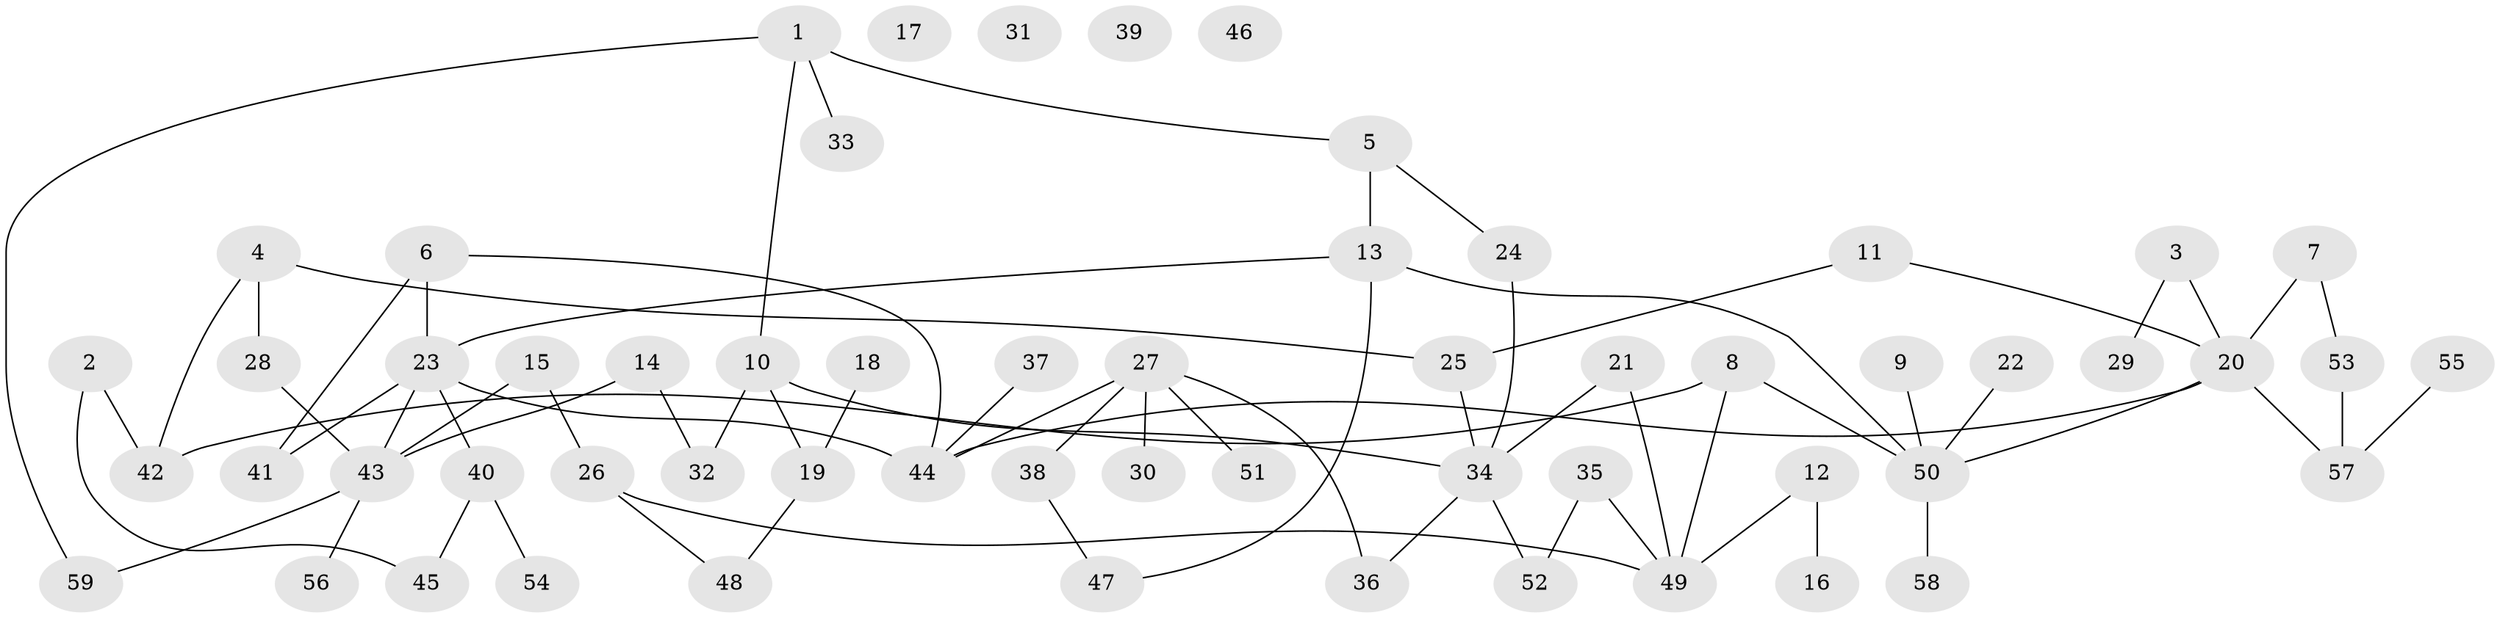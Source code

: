 // coarse degree distribution, {5: 0.12, 2: 0.28, 4: 0.2, 1: 0.16, 6: 0.04, 7: 0.04, 0: 0.16}
// Generated by graph-tools (version 1.1) at 2025/16/03/04/25 18:16:30]
// undirected, 59 vertices, 71 edges
graph export_dot {
graph [start="1"]
  node [color=gray90,style=filled];
  1;
  2;
  3;
  4;
  5;
  6;
  7;
  8;
  9;
  10;
  11;
  12;
  13;
  14;
  15;
  16;
  17;
  18;
  19;
  20;
  21;
  22;
  23;
  24;
  25;
  26;
  27;
  28;
  29;
  30;
  31;
  32;
  33;
  34;
  35;
  36;
  37;
  38;
  39;
  40;
  41;
  42;
  43;
  44;
  45;
  46;
  47;
  48;
  49;
  50;
  51;
  52;
  53;
  54;
  55;
  56;
  57;
  58;
  59;
  1 -- 5;
  1 -- 10;
  1 -- 33;
  1 -- 59;
  2 -- 42;
  2 -- 45;
  3 -- 20;
  3 -- 29;
  4 -- 25;
  4 -- 28;
  4 -- 42;
  5 -- 13;
  5 -- 24;
  6 -- 23;
  6 -- 41;
  6 -- 44;
  7 -- 20;
  7 -- 53;
  8 -- 42;
  8 -- 49;
  8 -- 50;
  9 -- 50;
  10 -- 19;
  10 -- 32;
  10 -- 34;
  11 -- 20;
  11 -- 25;
  12 -- 16;
  12 -- 49;
  13 -- 23;
  13 -- 47;
  13 -- 50;
  14 -- 32;
  14 -- 43;
  15 -- 26;
  15 -- 43;
  18 -- 19;
  19 -- 48;
  20 -- 44;
  20 -- 50;
  20 -- 57;
  21 -- 34;
  21 -- 49;
  22 -- 50;
  23 -- 40;
  23 -- 41;
  23 -- 43;
  23 -- 44;
  24 -- 34;
  25 -- 34;
  26 -- 48;
  26 -- 49;
  27 -- 30;
  27 -- 36;
  27 -- 38;
  27 -- 44;
  27 -- 51;
  28 -- 43;
  34 -- 36;
  34 -- 52;
  35 -- 49;
  35 -- 52;
  37 -- 44;
  38 -- 47;
  40 -- 45;
  40 -- 54;
  43 -- 56;
  43 -- 59;
  50 -- 58;
  53 -- 57;
  55 -- 57;
}
